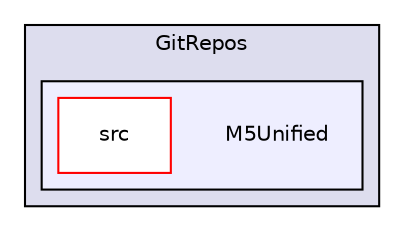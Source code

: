 digraph "/home/mongonta/GitRepos/M5Unified" {
  compound=true
  node [ fontsize="10", fontname="Helvetica"];
  edge [ labelfontsize="10", labelfontname="Helvetica"];
  subgraph clusterdir_4a8796b0ba1d3dc122873832137fbe4e {
    graph [ bgcolor="#ddddee", pencolor="black", label="GitRepos" fontname="Helvetica", fontsize="10", URL="dir_4a8796b0ba1d3dc122873832137fbe4e.html"]
  subgraph clusterdir_cf8a5470f03cf1a0c6b1bdda25080753 {
    graph [ bgcolor="#eeeeff", pencolor="black", label="" URL="dir_cf8a5470f03cf1a0c6b1bdda25080753.html"];
    dir_cf8a5470f03cf1a0c6b1bdda25080753 [shape=plaintext label="M5Unified"];
    dir_91eaed5fcc12f93d4de61476c3b3f742 [shape=box label="src" color="red" fillcolor="white" style="filled" URL="dir_91eaed5fcc12f93d4de61476c3b3f742.html"];
  }
  }
}
